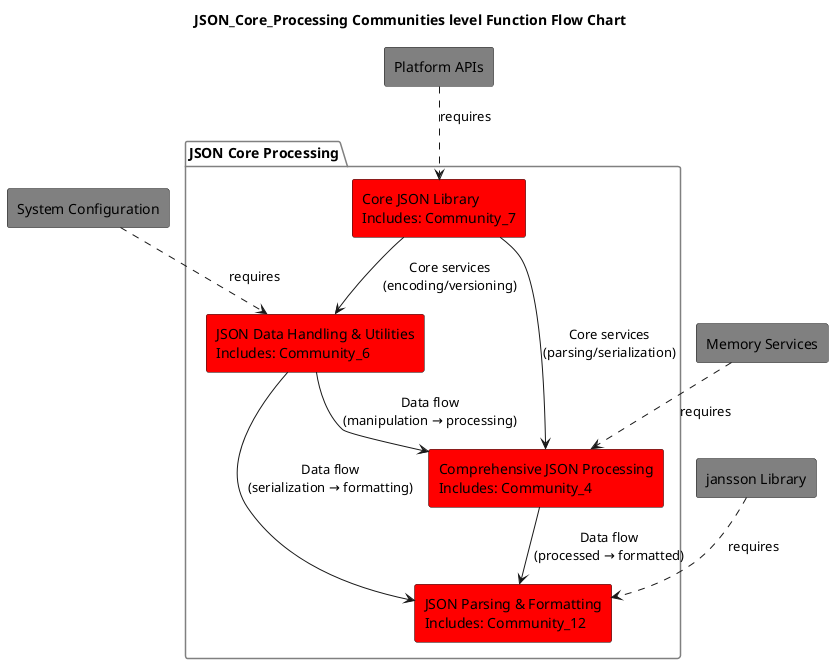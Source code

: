 @startuml
title JSON_Core_Processing Communities level Function Flow Chart

skinparam nodesep 30
skinparam ranksep 40
skinparam package {
    BackgroundColor White
    BorderColor Gray
}

package "JSON Core Processing" {
    rectangle "JSON Data Handling & Utilities\nIncludes: Community_6" as core_processing #Red
    rectangle "JSON Parsing & Formatting\nIncludes: Community_12" as parsing #Red
    rectangle "Core JSON Library\nIncludes: Community_7" as core_lib #Red
    rectangle "Comprehensive JSON Processing\nIncludes: Community_4" as json_processing #Red
}

' Core processing paths
core_processing --> json_processing : "Data flow\n(manipulation → processing)"
core_processing --> parsing : "Data flow\n(serialization → formatting)"
core_lib --> core_processing : "Core services\n(encoding/versioning)"
core_lib --> json_processing : "Core services\n(parsing/serialization)"
json_processing --> parsing : "Data flow\n(processed → formatted)"

' External dependencies (faded)
rectangle "System Configuration" as sys_config #Gray
rectangle "jansson Library" as jansson #Gray
rectangle "Platform APIs" as platform #Gray
rectangle "Memory Services" as memory #Gray

' External dependencies connections
sys_config ..> core_processing : "requires"
jansson ..> parsing : "requires"
platform ..> core_lib : "requires"
memory ..> json_processing : "requires"

@enduml